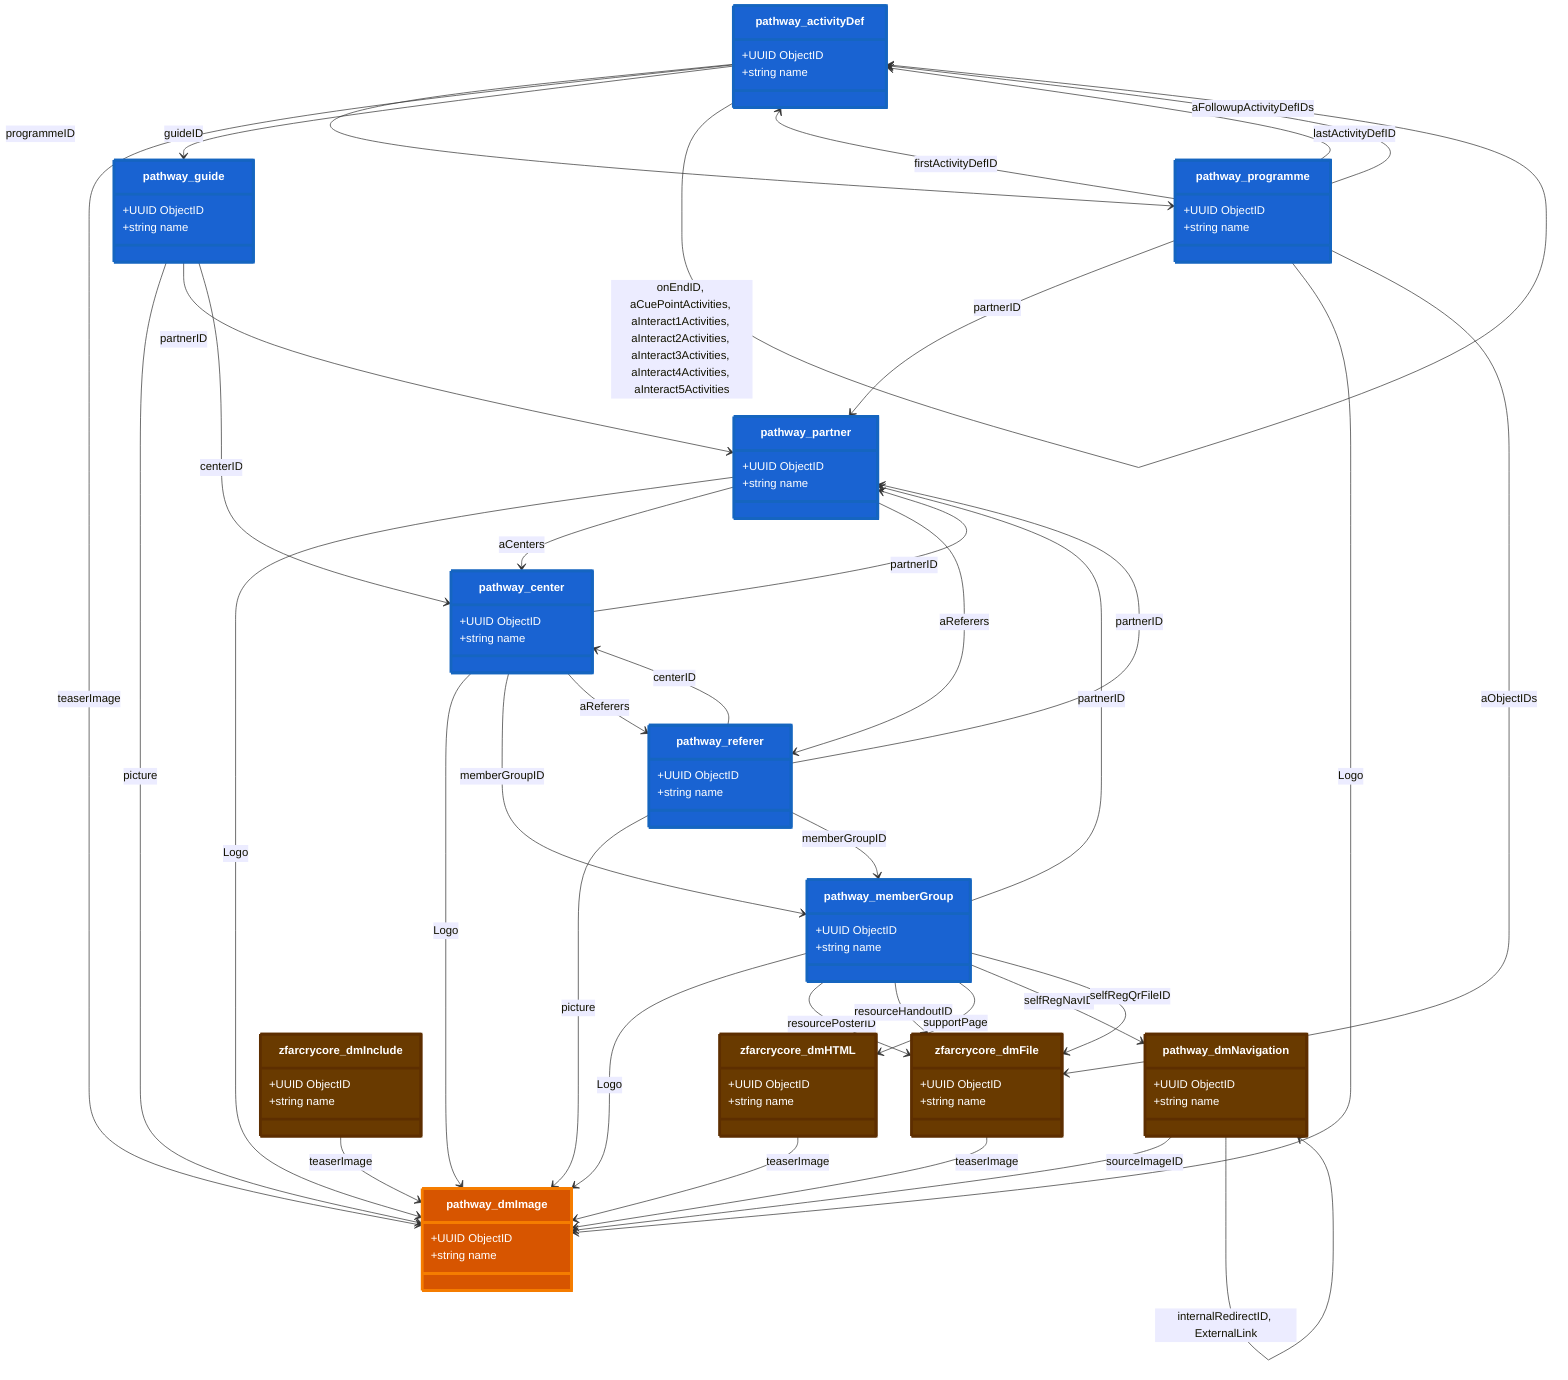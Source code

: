 classDiagram
    %% Parameters:
%%   Focus: dmImage
%%   Domains: site
%%   Chart Type: Class
    class pathway_dmImage {
        +UUID ObjectID
        +string name
    }

    class pathway_dmNavigation {
        +UUID ObjectID
        +string name
    }

    class pathway_activityDef {
        +UUID ObjectID
        +string name
    }

    class pathway_center {
        +UUID ObjectID
        +string name
    }

    class pathway_guide {
        +UUID ObjectID
        +string name
    }

    class pathway_memberGroup {
        +UUID ObjectID
        +string name
    }

    class pathway_partner {
        +UUID ObjectID
        +string name
    }

    class pathway_programme {
        +UUID ObjectID
        +string name
    }

    class pathway_referer {
        +UUID ObjectID
        +string name
    }

    class zfarcrycore_dmFile {
        +UUID ObjectID
        +string name
    }

    class zfarcrycore_dmHTML {
        +UUID ObjectID
        +string name
    }

    class zfarcrycore_dmInclude {
        +UUID ObjectID
        +string name
    }

    pathway_dmNavigation --> pathway_dmImage : sourceImageID
    pathway_activityDef --> pathway_programme : programmeID
    pathway_activityDef --> pathway_dmImage : teaserImage
    pathway_activityDef --> pathway_guide : guideID
    pathway_center --> pathway_dmImage : Logo
    pathway_center --> pathway_partner : partnerID
    pathway_center --> pathway_memberGroup : memberGroupID
    pathway_guide --> pathway_dmImage : picture
    pathway_guide --> pathway_partner : partnerID
    pathway_guide --> pathway_center : centerID
    pathway_memberGroup --> pathway_partner : partnerID
    pathway_memberGroup --> pathway_dmImage : Logo
    pathway_memberGroup --> zfarcrycore_dmFile : resourcePosterID
    pathway_memberGroup --> zfarcrycore_dmFile : resourceHandoutID
    pathway_memberGroup --> zfarcrycore_dmHTML : supportPage
    pathway_memberGroup --> pathway_dmNavigation : selfRegNavID
    pathway_memberGroup --> zfarcrycore_dmFile : selfRegQrFileID
    pathway_partner --> pathway_dmImage : Logo
    pathway_programme --> pathway_partner : partnerID
    pathway_programme --> pathway_dmImage : Logo
    pathway_programme --> pathway_activityDef : firstActivityDefID
    pathway_programme --> pathway_activityDef : lastActivityDefID
    pathway_referer --> pathway_dmImage : picture
    pathway_referer --> pathway_partner : partnerID
    pathway_referer --> pathway_memberGroup : memberGroupID
    pathway_referer --> pathway_center : centerID
    zfarcrycore_dmFile --> pathway_dmImage : teaserImage
    zfarcrycore_dmHTML --> pathway_dmImage : teaserImage
    zfarcrycore_dmInclude --> pathway_dmImage : teaserImage
    pathway_center --> pathway_referer : aReferers
    pathway_partner --> pathway_center : aCenters
    pathway_partner --> pathway_referer : aReferers
    pathway_programme --> pathway_activityDef : aFollowupActivityDefIDs
    pathway_programme --> zfarcrycore_dmFile : aObjectIDs
    pathway_dmNavigation --> pathway_dmNavigation : internalRedirectID, ExternalLink
    pathway_activityDef --> pathway_activityDef : onEndID, aCuePointActivities, aInteract1Activities, aInteract2Activities, aInteract3Activities, aInteract4Activities, aInteract5Activities

    %% Special Joins
    %% End Special Joins


    %% Entity Styling
    style pathway_dmImage fill:#d75500,stroke:#f57c00,stroke-width:4px,color:#fff
    style pathway_dmNavigation fill:#693a00,stroke:#5d2e00,stroke-width:4px,color:#fff
    style pathway_activityDef fill:#1963d2,stroke:#1565c0,stroke-width:4px,color:#fff
    style pathway_center fill:#1963d2,stroke:#1565c0,stroke-width:4px,color:#fff
    style pathway_guide fill:#1963d2,stroke:#1565c0,stroke-width:4px,color:#fff
    style pathway_memberGroup fill:#1963d2,stroke:#1565c0,stroke-width:4px,color:#fff
    style pathway_partner fill:#1963d2,stroke:#1565c0,stroke-width:4px,color:#fff
    style pathway_programme fill:#1963d2,stroke:#1565c0,stroke-width:4px,color:#fff
    style pathway_referer fill:#1963d2,stroke:#1565c0,stroke-width:4px,color:#fff
    style zfarcrycore_dmFile fill:#693a00,stroke:#5d2e00,stroke-width:4px,color:#fff
    style zfarcrycore_dmHTML fill:#693a00,stroke:#5d2e00,stroke-width:4px,color:#fff
    style zfarcrycore_dmInclude fill:#693a00,stroke:#5d2e00,stroke-width:4px,color:#fff